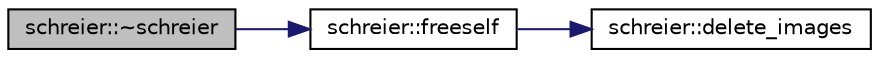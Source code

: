 digraph "schreier::~schreier"
{
  edge [fontname="Helvetica",fontsize="10",labelfontname="Helvetica",labelfontsize="10"];
  node [fontname="Helvetica",fontsize="10",shape=record];
  rankdir="LR";
  Node10 [label="schreier::~schreier",height=0.2,width=0.4,color="black", fillcolor="grey75", style="filled", fontcolor="black"];
  Node10 -> Node11 [color="midnightblue",fontsize="10",style="solid",fontname="Helvetica"];
  Node11 [label="schreier::freeself",height=0.2,width=0.4,color="black", fillcolor="white", style="filled",URL="$d3/dd6/classschreier.html#aa3e8a3de78a5bb08b1035e5a793b4129"];
  Node11 -> Node12 [color="midnightblue",fontsize="10",style="solid",fontname="Helvetica"];
  Node12 [label="schreier::delete_images",height=0.2,width=0.4,color="black", fillcolor="white", style="filled",URL="$d3/dd6/classschreier.html#abdd236da6354b3a5a8e83532e41f7fc3"];
}
